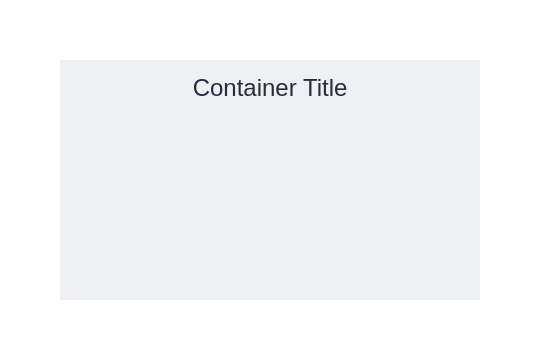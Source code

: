 <mxfile 
  version="25.0.2"
  >
  <diagram
    name="-"
    >
    <mxGraphModel
      grid="1" 
      gridSize="10" 
      guides="1" 
      tooltips="1" 
      connect="1" 
      arrows="1" 
      fold="1" 
      page="1" 
      pageScale="1" 
      pageWidth="1" 
      pageHeight="1" 
      math="0" 
      shadow="0"
      >
      <root>
        <mxCell
          id="page"
          />
        <mxCell
          id="root" 
          parent="page"
          />
        <mxCell
          style="verticalAlign=top;aspect=fixed;align=center;spacingLeft=5;spacingRight=5;spacingBottom=5;strokeColor=none;" 
          id="shape_" 
          parent="root" 
          value=" " 
          vertex="1"
          >
          <mxGeometry
            as="geometry" 
            width="270" 
            height="180" 
            x="0" 
            y="0"
            />
          </mxCell>
        <mxCell
          style="verticalAlign=top;aspect=fixed;fillColor=#EFF0F3;strokeColor=none;dashed=0;fontStyle=0;fontColor=#232F3D;whiteSpace=wrap;html=1;" 
          id="generic_group2_containertitle" 
          parent="shape_" 
          value="Container Title" 
          vertex="1"
          >
          <mxGeometry
            as="geometry" 
            width="210" 
            height="120" 
            x="30" 
            y="30"
            />
          </mxCell>
        <mxCell
          style="fillColor=transparent;strokeColor=transparent;fontColor=transparent;" 
          id="invisible_a" 
          parent="generic_group2_containertitle" 
          value="A" 
          vertex="1"
          >
          <mxGeometry
            as="geometry" 
            width="60" 
            height="60" 
            x="30" 
            y="30"
            />
          </mxCell>
        <mxCell
          style="fillColor=transparent;strokeColor=transparent;fontColor=transparent;" 
          id="invisible_b" 
          parent="generic_group2_containertitle" 
          value="B" 
          vertex="1"
          >
          <mxGeometry
            as="geometry" 
            width="60" 
            height="60" 
            x="120" 
            y="30"
            />
          </mxCell>
        </root>
      </mxGraphModel>
    </diagram>
  </mxfile>